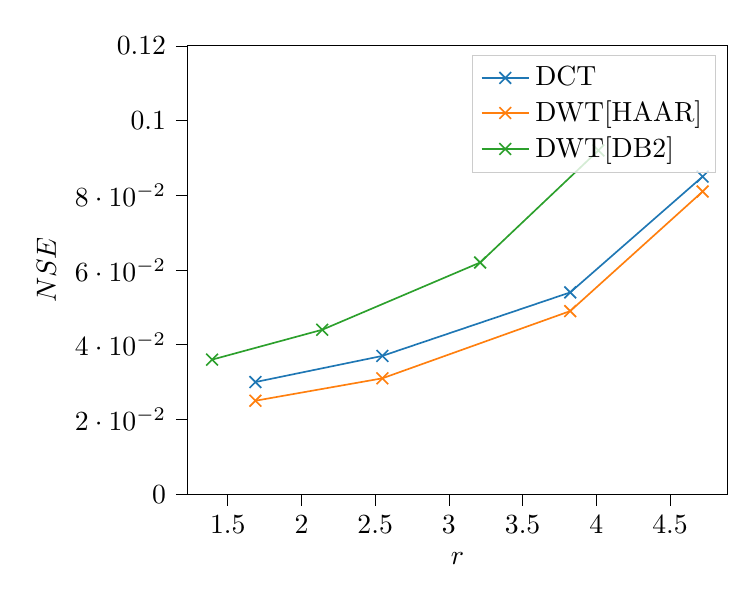 % This file was created with tikzplotlib v0.10.1.
\begin{tikzpicture}

\definecolor{darkgray176}{RGB}{176,176,176}
\definecolor{darkorange25512714}{RGB}{255,127,14}
\definecolor{forestgreen4416044}{RGB}{44,160,44}
\definecolor{lightgray204}{RGB}{204,204,204}
\definecolor{steelblue31119180}{RGB}{31,119,180}

\begin{axis}[
legend cell align={left},
legend style={fill opacity=0.8, draw opacity=1, text opacity=1, draw=lightgray204},
tick align=outside,
tick pos=left,
x grid style={darkgray176},
xlabel={\(\displaystyle r\)},
xmin=1.228, xmax=4.888,
xtick style={color=black},
y grid style={darkgray176},
ylabel={\(\displaystyle NSE\)},
ymin=0.0, ymax=0.12,
ytick style={color=black}
]
\addplot [semithick, steelblue31119180, mark=x, mark size=3.0, mark options={solid}]
table {%
4.721 0.085
3.823 0.054
2.549 0.037
1.688 0.03
};
\addlegendentry{DCT}
\addplot [semithick, darkorange25512714, mark=x, mark size=3.0, mark options={solid}]
table {%
4.721 0.081
3.823 0.049
2.549 0.031
1.688 0.025
};
\addlegendentry{DWT[HAAR]}
\addplot [semithick, forestgreen4416044, mark=x, mark size=3.0, mark options={solid}]
table {%
4.014 0.092
3.212 0.062
2.141 0.044
1.394 0.036
};
\addlegendentry{DWT[DB2]}
\end{axis}

\end{tikzpicture}
